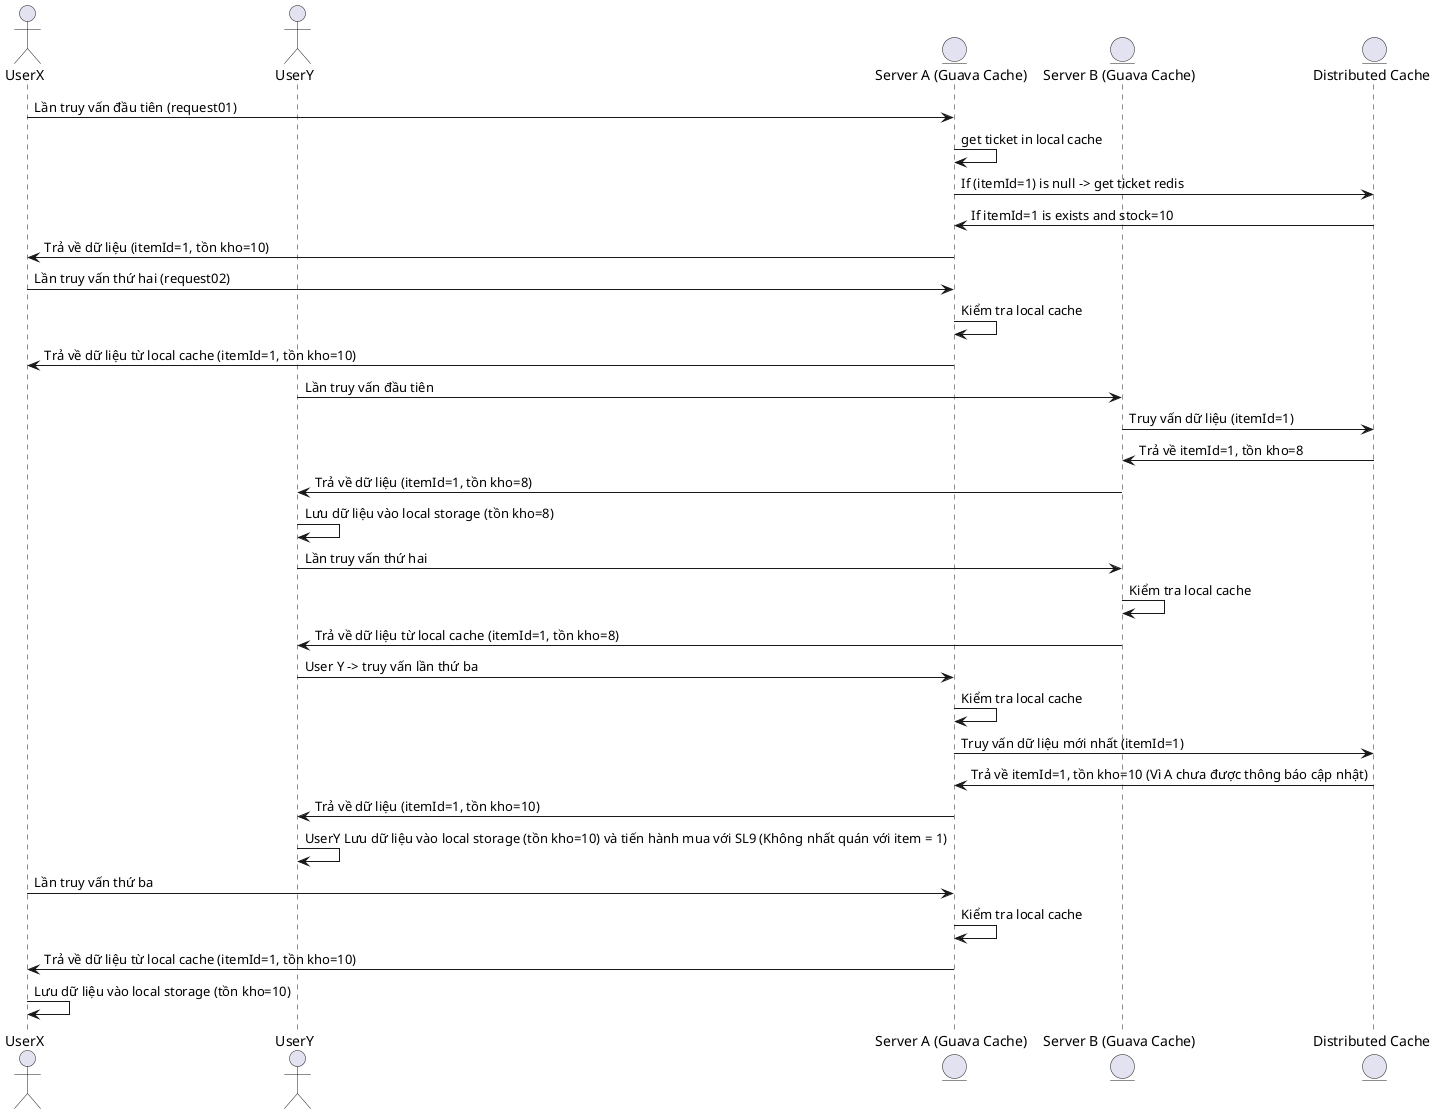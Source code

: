 @startuml
actor UserX
actor UserY

entity "Server A (Guava Cache)" as A
entity "Server B (Guava Cache)" as B
entity "Distributed Cache" as DC

UserX -> A : Lần truy vấn đầu tiên (request01)
A -> A : get ticket in local cache
A -> DC : If (itemId=1) is null -> get ticket redis
DC -> A : If itemId=1 is exists and stock=10
A -> UserX : Trả về dữ liệu (itemId=1, tồn kho=10)

UserX -> A : Lần truy vấn thứ hai (request02)
A -> A : Kiểm tra local cache
A -> UserX : Trả về dữ liệu từ local cache (itemId=1, tồn kho=10)

UserY -> B : Lần truy vấn đầu tiên
B -> DC : Truy vấn dữ liệu (itemId=1)
DC -> B : Trả về itemId=1, tồn kho=8
B -> UserY : Trả về dữ liệu (itemId=1, tồn kho=8)
UserY -> UserY : Lưu dữ liệu vào local storage (tồn kho=8)

UserY -> B : Lần truy vấn thứ hai
B -> B : Kiểm tra local cache
B -> UserY : Trả về dữ liệu từ local cache (itemId=1, tồn kho=8)

UserY -> A : User Y -> truy vấn lần thứ ba
A -> A : Kiểm tra local cache
A -> DC : Truy vấn dữ liệu mới nhất (itemId=1)
DC -> A : Trả về itemId=1, tồn kho=10 (Vì A chưa được thông báo cập nhật)
A -> UserY : Trả về dữ liệu (itemId=1, tồn kho=10)
UserY -> UserY : UserY Lưu dữ liệu vào local storage (tồn kho=10) và tiến hành mua với SL9 (Không nhất quán với item = 1)

UserX -> A : Lần truy vấn thứ ba
A -> A : Kiểm tra local cache
A -> UserX : Trả về dữ liệu từ local cache (itemId=1, tồn kho=10)
UserX -> UserX : Lưu dữ liệu vào local storage (tồn kho=10)

@enduml
